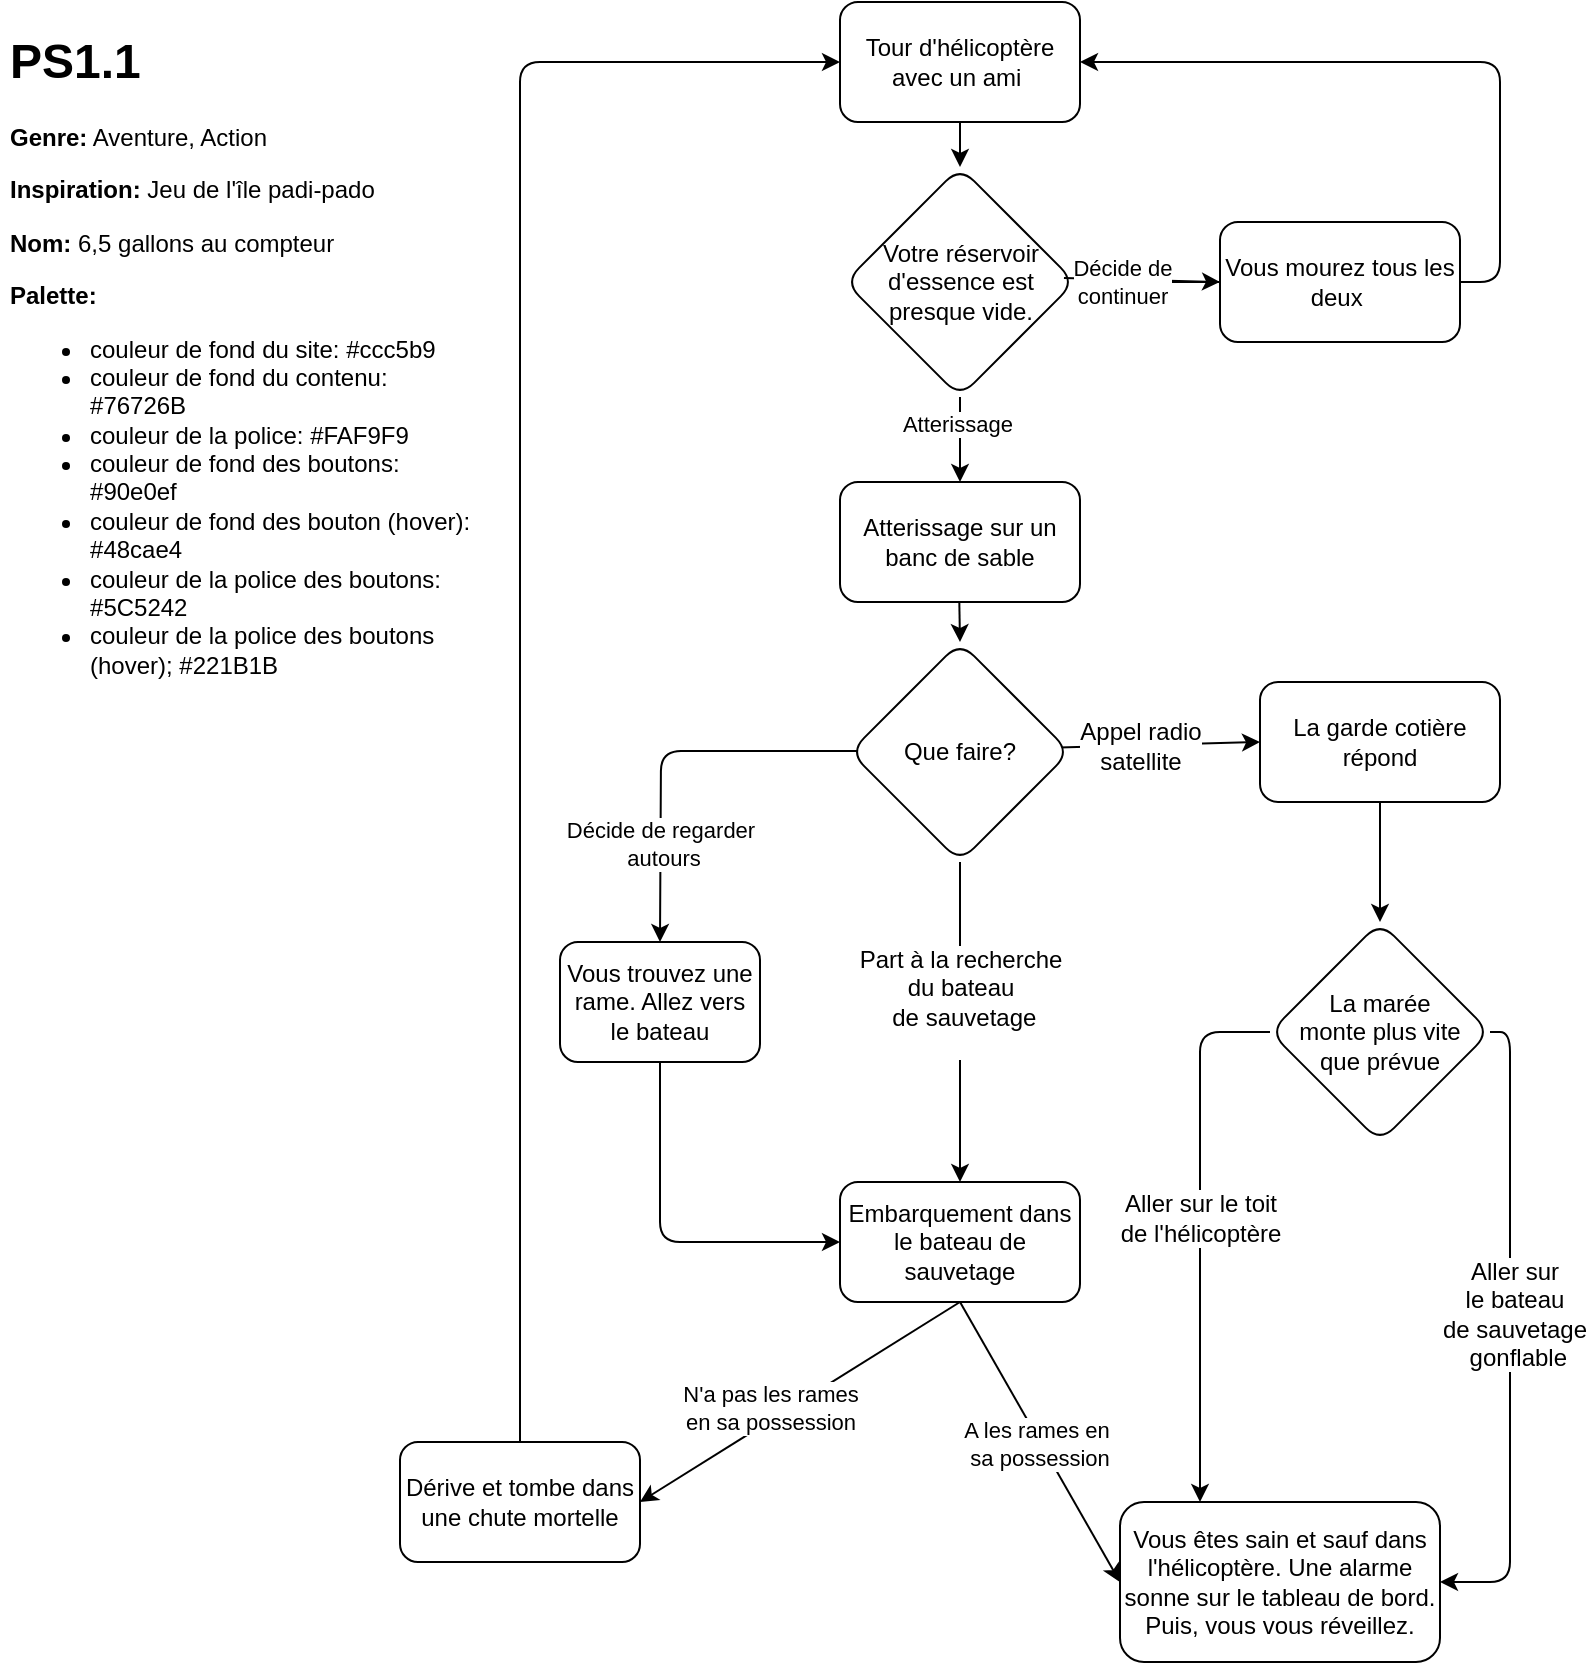 <mxfile>
    <diagram id="3eA47-Gw44HiiA3PlTDr" name="Page-1">
        <mxGraphModel dx="1770" dy="792" grid="1" gridSize="10" guides="1" tooltips="1" connect="1" arrows="1" fold="1" page="1" pageScale="1" pageWidth="850" pageHeight="1100" background="none" math="0" shadow="0">
            <root>
                <mxCell id="0"/>
                <mxCell id="1" parent="0"/>
                <mxCell id="53" style="edgeStyle=orthogonalEdgeStyle;html=1;exitX=0.5;exitY=0;exitDx=0;exitDy=0;entryX=0;entryY=0.5;entryDx=0;entryDy=0;" parent="1" source="52" target="2" edge="1">
                    <mxGeometry relative="1" as="geometry"/>
                </mxCell>
                <mxCell id="52" value="Dérive et tombe dans une chute mortelle" style="rounded=1;whiteSpace=wrap;html=1;" parent="1" vertex="1">
                    <mxGeometry x="220" y="780" width="120" height="60" as="geometry"/>
                </mxCell>
                <mxCell id="2" value="Tour d'hélicoptère avec un ami&amp;nbsp;" style="rounded=1;whiteSpace=wrap;html=1;" parent="1" vertex="1">
                    <mxGeometry x="440" y="60" width="120" height="60" as="geometry"/>
                </mxCell>
                <mxCell id="3" value="Votre réservoir d'essence est presque vide." style="rhombus;whiteSpace=wrap;html=1;rounded=1;" parent="1" vertex="1">
                    <mxGeometry x="442.5" y="142.5" width="115" height="115" as="geometry"/>
                </mxCell>
                <mxCell id="4" value="Atterissage sur un banc de sable" style="rounded=1;whiteSpace=wrap;html=1;" parent="1" vertex="1">
                    <mxGeometry x="440" y="300" width="120" height="60" as="geometry"/>
                </mxCell>
                <mxCell id="51" value="" style="edgeStyle=none;html=1;" parent="1" source="5" target="3" edge="1">
                    <mxGeometry relative="1" as="geometry"/>
                </mxCell>
                <mxCell id="5" value="Vous mourez tous les deux&amp;nbsp;" style="rounded=1;whiteSpace=wrap;html=1;" parent="1" vertex="1">
                    <mxGeometry x="630" y="170" width="120" height="60" as="geometry"/>
                </mxCell>
                <mxCell id="6" value="" style="endArrow=classic;html=1;entryX=0;entryY=0.5;entryDx=0;entryDy=0;exitX=0.952;exitY=0.483;exitDx=0;exitDy=0;exitPerimeter=0;" parent="1" source="3" edge="1" target="5">
                    <mxGeometry width="50" height="50" relative="1" as="geometry">
                        <mxPoint x="562.5" y="199.5" as="sourcePoint"/>
                        <mxPoint x="635" y="199.5" as="targetPoint"/>
                    </mxGeometry>
                </mxCell>
                <mxCell id="7" value="Décide de &lt;br&gt;continuer" style="edgeLabel;html=1;align=center;verticalAlign=middle;resizable=0;points=[];rounded=1;" parent="6" vertex="1" connectable="0">
                    <mxGeometry x="0.323" y="-1" relative="1" as="geometry">
                        <mxPoint x="-23" y="-1" as="offset"/>
                    </mxGeometry>
                </mxCell>
                <mxCell id="8" value="" style="endArrow=classic;html=1;entryX=0.5;entryY=0;entryDx=0;entryDy=0;exitX=0.5;exitY=1;exitDx=0;exitDy=0;" parent="1" source="3" target="4" edge="1">
                    <mxGeometry width="50" height="50" relative="1" as="geometry">
                        <mxPoint x="550" y="210" as="sourcePoint"/>
                        <mxPoint x="615" y="210" as="targetPoint"/>
                    </mxGeometry>
                </mxCell>
                <mxCell id="9" value="Atterissage&amp;nbsp;" style="edgeLabel;html=1;align=center;verticalAlign=middle;resizable=0;points=[];rounded=1;" parent="8" vertex="1" connectable="0">
                    <mxGeometry x="0.323" y="-1" relative="1" as="geometry">
                        <mxPoint x="1" y="-15" as="offset"/>
                    </mxGeometry>
                </mxCell>
                <mxCell id="10" value="" style="endArrow=classic;html=1;exitX=0.5;exitY=1;exitDx=0;exitDy=0;" parent="1" source="2" target="3" edge="1">
                    <mxGeometry width="50" height="50" relative="1" as="geometry">
                        <mxPoint x="770" y="410" as="sourcePoint"/>
                        <mxPoint x="820" y="360" as="targetPoint"/>
                    </mxGeometry>
                </mxCell>
                <mxCell id="11" value="" style="endArrow=classic;html=1;entryX=1;entryY=0.5;entryDx=0;entryDy=0;edgeStyle=orthogonalEdgeStyle;exitX=1;exitY=0.5;exitDx=0;exitDy=0;" parent="1" source="5" target="2" edge="1">
                    <mxGeometry width="50" height="50" relative="1" as="geometry">
                        <mxPoint x="670" y="240" as="sourcePoint"/>
                        <mxPoint x="660" y="240" as="targetPoint"/>
                        <Array as="points">
                            <mxPoint x="770" y="200"/>
                            <mxPoint x="770" y="90"/>
                        </Array>
                    </mxGeometry>
                </mxCell>
                <mxCell id="14" value="&lt;h1&gt;PS1.1&lt;/h1&gt;&lt;p&gt;&lt;b&gt;Genre:&lt;/b&gt; Aventure, Action&lt;/p&gt;&lt;p&gt;&lt;span style=&quot;background-color: initial;&quot;&gt;&lt;b&gt;Inspiration: &lt;/b&gt;Jeu de l'île padi-pado&lt;/span&gt;&lt;/p&gt;&lt;p&gt;&lt;span style=&quot;background-color: initial;&quot;&gt;&lt;b&gt;Nom:&lt;/b&gt; 6,5 gallons au compteur&lt;/span&gt;&lt;/p&gt;&lt;p&gt;&lt;span style=&quot;background-color: initial;&quot;&gt;&lt;b&gt;Palette:&lt;/b&gt;&amp;nbsp;&amp;nbsp;&lt;/span&gt;&lt;br&gt;&lt;/p&gt;&lt;p&gt;&lt;/p&gt;&lt;ul&gt;&lt;li&gt;&lt;span style=&quot;background-color: initial;&quot;&gt;couleur de fond du site: #&lt;/span&gt;ccc5b9&lt;/li&gt;&lt;li&gt;&lt;span style=&quot;background-color: initial;&quot;&gt;couleur de fond du contenu: #&lt;/span&gt;76726B&lt;/li&gt;&lt;li&gt;&lt;span style=&quot;background-color: initial;&quot;&gt;couleur de la police: #&lt;/span&gt;FAF9F9&lt;/li&gt;&lt;li&gt;&lt;span style=&quot;background-color: initial;&quot;&gt;couleur de fond des boutons: #&lt;/span&gt;90e0ef&lt;/li&gt;&lt;li&gt;&lt;span style=&quot;background-color: initial;&quot;&gt;couleur de fond des bouton (hover): #&lt;/span&gt;48cae4&lt;/li&gt;&lt;li&gt;&lt;span style=&quot;background-color: initial;&quot;&gt;couleur de la police des boutons: #&lt;/span&gt;5C5242&lt;/li&gt;&lt;li&gt;&lt;span style=&quot;background-color: initial;&quot;&gt;couleur de la police des boutons (hover); #&lt;/span&gt;221B1B&lt;/li&gt;&lt;/ul&gt;&lt;p&gt;&lt;/p&gt;&lt;p&gt;&lt;span style=&quot;background-color: initial;&quot;&gt;&lt;br&gt;&lt;/span&gt;&lt;/p&gt;" style="text;html=1;strokeColor=none;fillColor=none;spacing=5;spacingTop=-20;whiteSpace=wrap;overflow=hidden;rounded=0;" parent="1" vertex="1">
                    <mxGeometry x="20" y="70" width="240" height="390" as="geometry"/>
                </mxCell>
                <mxCell id="21" style="edgeStyle=none;html=1;entryX=0;entryY=0.5;entryDx=0;entryDy=0;exitX=0.951;exitY=0.479;exitDx=0;exitDy=0;exitPerimeter=0;" parent="1" source="16" target="20" edge="1">
                    <mxGeometry relative="1" as="geometry">
                        <mxPoint x="520" y="460" as="sourcePoint"/>
                    </mxGeometry>
                </mxCell>
                <mxCell id="24" value="&lt;span style=&quot;font-size: 12px;&quot;&gt;Appel radio &lt;br&gt;satellite&lt;/span&gt;" style="edgeLabel;html=1;align=center;verticalAlign=middle;resizable=0;points=[];" parent="21" vertex="1" connectable="0">
                    <mxGeometry x="0.366" y="1" relative="1" as="geometry">
                        <mxPoint x="-28" y="2" as="offset"/>
                    </mxGeometry>
                </mxCell>
                <mxCell id="22" style="edgeStyle=none;html=1;exitX=0.5;exitY=1;exitDx=0;exitDy=0;entryX=0.5;entryY=0;entryDx=0;entryDy=0;" parent="1" source="16" target="19" edge="1">
                    <mxGeometry relative="1" as="geometry"/>
                </mxCell>
                <mxCell id="23" value="&lt;span style=&quot;font-size: 12px;&quot;&gt;Part à la recherche &lt;br&gt;du bateau&lt;br&gt;&amp;nbsp;de sauvetage &lt;br&gt;&lt;br&gt;&lt;/span&gt;" style="edgeLabel;html=1;align=center;verticalAlign=middle;resizable=0;points=[];" parent="22" vertex="1" connectable="0">
                    <mxGeometry x="0.338" y="1" relative="1" as="geometry">
                        <mxPoint x="-1" y="-37" as="offset"/>
                    </mxGeometry>
                </mxCell>
                <mxCell id="16" value="Que faire?" style="rhombus;whiteSpace=wrap;html=1;rounded=1;" parent="1" vertex="1">
                    <mxGeometry x="445" y="380" width="110" height="110" as="geometry"/>
                </mxCell>
                <mxCell id="17" value="" style="endArrow=classic;html=1;exitX=0.5;exitY=1;exitDx=0;exitDy=0;entryX=0.5;entryY=0;entryDx=0;entryDy=0;" parent="1" target="16" edge="1">
                    <mxGeometry width="50" height="50" relative="1" as="geometry">
                        <mxPoint x="499.66" y="360.0" as="sourcePoint"/>
                        <mxPoint x="499.66" y="385" as="targetPoint"/>
                    </mxGeometry>
                </mxCell>
                <mxCell id="26" style="edgeStyle=none;html=1;exitX=0.5;exitY=1;exitDx=0;exitDy=0;entryX=1;entryY=0.5;entryDx=0;entryDy=0;" parent="1" source="19" target="52" edge="1">
                    <mxGeometry relative="1" as="geometry">
                        <mxPoint x="497.5" y="765" as="targetPoint"/>
                    </mxGeometry>
                </mxCell>
                <mxCell id="59" value="N'a pas les rames &lt;br&gt;en sa possession" style="edgeLabel;html=1;align=center;verticalAlign=middle;resizable=0;points=[];" parent="26" vertex="1" connectable="0">
                    <mxGeometry x="0.449" y="-2" relative="1" as="geometry">
                        <mxPoint x="22" y="-18" as="offset"/>
                    </mxGeometry>
                </mxCell>
                <mxCell id="58" style="edgeStyle=none;html=1;exitX=0.5;exitY=1;exitDx=0;exitDy=0;entryX=0;entryY=0.5;entryDx=0;entryDy=0;" parent="1" source="19" target="35" edge="1">
                    <mxGeometry relative="1" as="geometry"/>
                </mxCell>
                <mxCell id="60" value="A les rames en&lt;br&gt;&amp;nbsp;sa possession" style="edgeLabel;html=1;align=center;verticalAlign=middle;resizable=0;points=[];" parent="58" vertex="1" connectable="0">
                    <mxGeometry x="-0.375" y="1" relative="1" as="geometry">
                        <mxPoint x="12" y="27" as="offset"/>
                    </mxGeometry>
                </mxCell>
                <mxCell id="19" value="Embarquement dans le bateau de sauvetage" style="rounded=1;whiteSpace=wrap;html=1;" parent="1" vertex="1">
                    <mxGeometry x="440" y="650" width="120" height="60" as="geometry"/>
                </mxCell>
                <mxCell id="34" style="edgeStyle=none;html=1;exitX=0.5;exitY=1;exitDx=0;exitDy=0;entryX=0.5;entryY=0;entryDx=0;entryDy=0;" parent="1" source="20" target="33" edge="1">
                    <mxGeometry relative="1" as="geometry"/>
                </mxCell>
                <mxCell id="20" value="La garde cotière répond" style="rounded=1;whiteSpace=wrap;html=1;" parent="1" vertex="1">
                    <mxGeometry x="650" y="400" width="120" height="60" as="geometry"/>
                </mxCell>
                <mxCell id="38" style="edgeStyle=orthogonalEdgeStyle;html=1;exitX=0;exitY=0.5;exitDx=0;exitDy=0;entryX=0.25;entryY=0;entryDx=0;entryDy=0;" parent="1" source="33" target="35" edge="1">
                    <mxGeometry relative="1" as="geometry">
                        <mxPoint x="660" y="800" as="targetPoint"/>
                        <mxPoint x="690" y="630" as="sourcePoint"/>
                        <Array as="points">
                            <mxPoint x="620" y="575"/>
                        </Array>
                    </mxGeometry>
                </mxCell>
                <mxCell id="40" value="&lt;span style=&quot;font-size: 12px;&quot;&gt;Aller sur le toit &lt;br&gt;de l'hélicoptère&lt;/span&gt;" style="edgeLabel;html=1;align=center;verticalAlign=middle;resizable=0;points=[];" parent="38" vertex="1" connectable="0">
                    <mxGeometry x="0.443" y="-1" relative="1" as="geometry">
                        <mxPoint x="1" y="-67" as="offset"/>
                    </mxGeometry>
                </mxCell>
                <mxCell id="39" style="edgeStyle=orthogonalEdgeStyle;html=1;entryX=1;entryY=0.5;entryDx=0;entryDy=0;exitX=1;exitY=0.5;exitDx=0;exitDy=0;" parent="1" source="33" target="35" edge="1">
                    <mxGeometry relative="1" as="geometry">
                        <mxPoint x="785" y="580" as="sourcePoint"/>
                        <mxPoint x="760" y="865" as="targetPoint"/>
                    </mxGeometry>
                </mxCell>
                <mxCell id="41" value="&lt;span style=&quot;font-size: 12px;&quot;&gt;Aller sur &lt;br&gt;le bateau&lt;/span&gt;&lt;br style=&quot;border-color: var(--border-color); font-size: 12px;&quot;&gt;&lt;span style=&quot;font-size: 12px;&quot;&gt;de sauvetage&lt;br&gt;&amp;nbsp;gonflable&lt;/span&gt;" style="edgeLabel;html=1;align=center;verticalAlign=middle;resizable=0;points=[];" parent="39" vertex="1" connectable="0">
                    <mxGeometry x="0.426" y="2" relative="1" as="geometry">
                        <mxPoint y="-77" as="offset"/>
                    </mxGeometry>
                </mxCell>
                <mxCell id="33" value="La marée &lt;br&gt;monte plus vite &lt;br&gt;que prévue" style="rhombus;whiteSpace=wrap;html=1;rounded=1;" parent="1" vertex="1">
                    <mxGeometry x="655" y="520" width="110" height="110" as="geometry"/>
                </mxCell>
                <mxCell id="35" value="Vous êtes sain et sauf dans l'hélicoptère. Une alarme sonne sur le tableau de bord. Puis, vous vous réveillez." style="rounded=1;whiteSpace=wrap;html=1;" parent="1" vertex="1">
                    <mxGeometry x="580" y="810" width="160" height="80" as="geometry"/>
                </mxCell>
                <mxCell id="56" style="edgeStyle=orthogonalEdgeStyle;html=1;entryX=0;entryY=0.5;entryDx=0;entryDy=0;exitX=0.5;exitY=1;exitDx=0;exitDy=0;" parent="1" source="61" target="19" edge="1">
                    <mxGeometry relative="1" as="geometry">
                        <Array as="points">
                            <mxPoint x="350" y="680"/>
                        </Array>
                        <mxPoint x="370" y="610" as="sourcePoint"/>
                    </mxGeometry>
                </mxCell>
                <mxCell id="55" value="" style="endArrow=classic;html=1;exitX=0.036;exitY=0.495;exitDx=0;exitDy=0;entryX=0.25;entryY=0;entryDx=0;entryDy=0;exitPerimeter=0;edgeStyle=orthogonalEdgeStyle;" parent="1" source="16" edge="1">
                    <mxGeometry width="50" height="50" relative="1" as="geometry">
                        <mxPoint x="440" y="630" as="sourcePoint"/>
                        <mxPoint x="350" y="530" as="targetPoint"/>
                    </mxGeometry>
                </mxCell>
                <mxCell id="57" value="Décide de regarder&lt;br&gt;&amp;nbsp;autours" style="edgeLabel;html=1;align=center;verticalAlign=middle;resizable=0;points=[];" parent="55" vertex="1" connectable="0">
                    <mxGeometry x="-0.247" y="2" relative="1" as="geometry">
                        <mxPoint x="-26" y="44" as="offset"/>
                    </mxGeometry>
                </mxCell>
                <mxCell id="61" value="Vous trouvez une rame. Allez vers le bateau" style="rounded=1;whiteSpace=wrap;html=1;" parent="1" vertex="1">
                    <mxGeometry x="300" y="530" width="100" height="60" as="geometry"/>
                </mxCell>
            </root>
        </mxGraphModel>
    </diagram>
</mxfile>